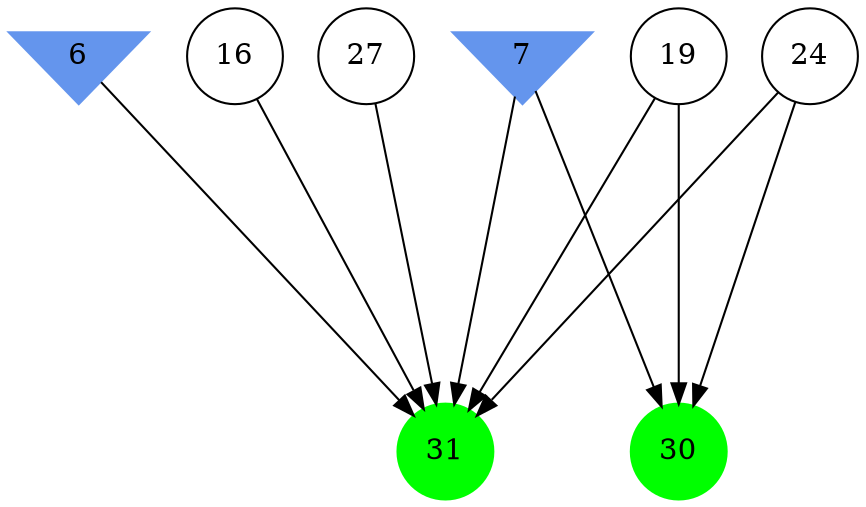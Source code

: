 digraph brain {
	ranksep=2.0;
	6 [shape=invtriangle,style=filled,color=cornflowerblue];
	7 [shape=invtriangle,style=filled,color=cornflowerblue];
	16 [shape=circle,color=black];
	19 [shape=circle,color=black];
	24 [shape=circle,color=black];
	27 [shape=circle,color=black];
	30 [shape=circle,style=filled,color=green];
	31 [shape=circle,style=filled,color=green];
	6	->	31;
	27	->	31;
	16	->	31;
	19	->	31;
	19	->	30;
	24	->	31;
	24	->	30;
	7	->	31;
	7	->	30;
	{ rank=same; 6; 7; }
	{ rank=same; 16; 19; 24; 27; }
	{ rank=same; 30; 31; }
}
